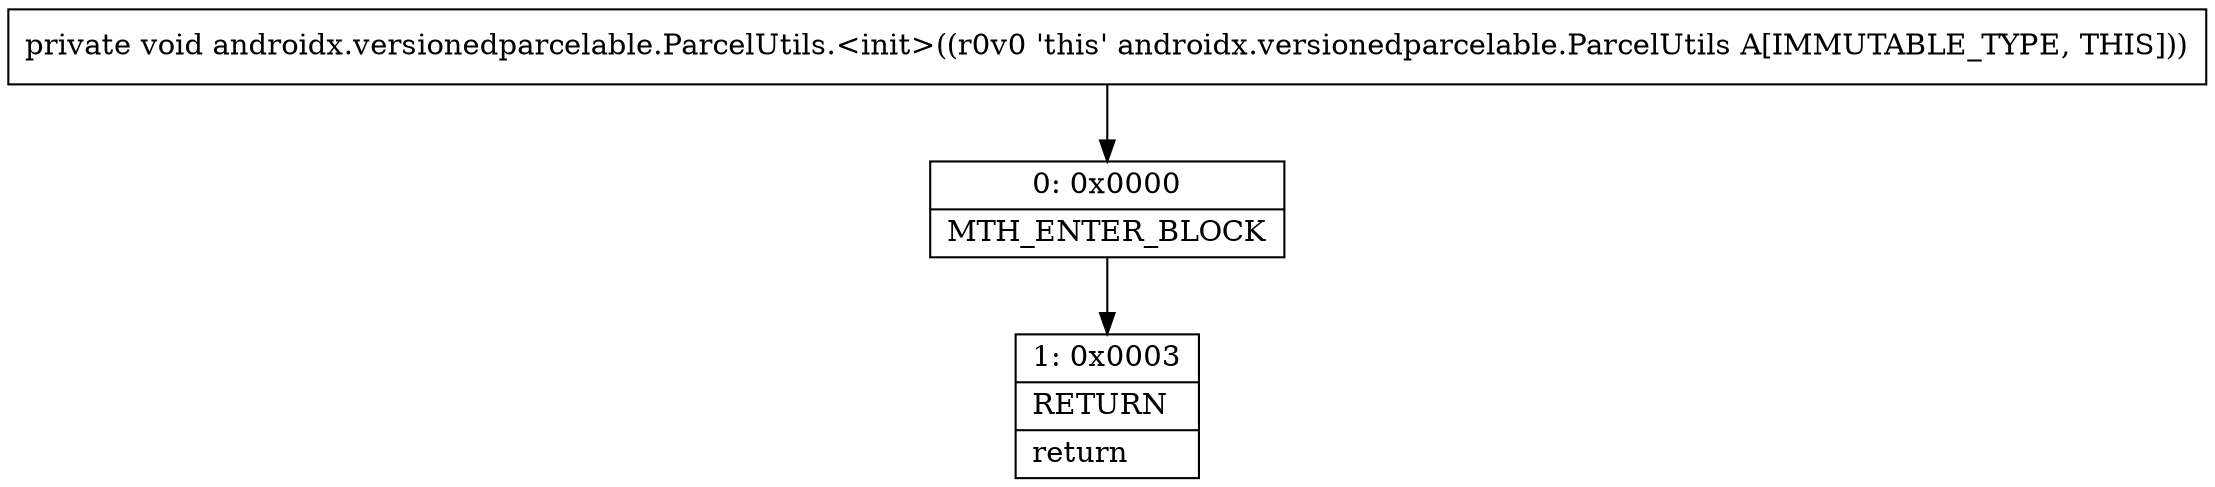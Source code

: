 digraph "CFG forandroidx.versionedparcelable.ParcelUtils.\<init\>()V" {
Node_0 [shape=record,label="{0\:\ 0x0000|MTH_ENTER_BLOCK\l}"];
Node_1 [shape=record,label="{1\:\ 0x0003|RETURN\l|return\l}"];
MethodNode[shape=record,label="{private void androidx.versionedparcelable.ParcelUtils.\<init\>((r0v0 'this' androidx.versionedparcelable.ParcelUtils A[IMMUTABLE_TYPE, THIS])) }"];
MethodNode -> Node_0;
Node_0 -> Node_1;
}

